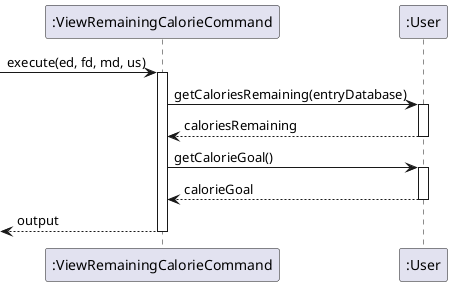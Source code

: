 @startuml
autoactivate on
participant ":ViewRemainingCalorieCommand" as command
participant ":User" as user

-> command: execute(ed, fd, md, us)
command-> user: getCaloriesRemaining(entryDatabase)
user --> command: caloriesRemaining
command-> user: getCalorieGoal()
user --> command: calorieGoal
<--command: output
@enduml